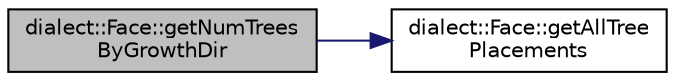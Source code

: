 digraph "dialect::Face::getNumTreesByGrowthDir"
{
  edge [fontname="Helvetica",fontsize="10",labelfontname="Helvetica",labelfontsize="10"];
  node [fontname="Helvetica",fontsize="10",shape=record];
  rankdir="LR";
  Node34 [label="dialect::Face::getNumTrees\lByGrowthDir",height=0.2,width=0.4,color="black", fillcolor="grey75", style="filled", fontcolor="black"];
  Node34 -> Node35 [color="midnightblue",fontsize="10",style="solid",fontname="Helvetica"];
  Node35 [label="dialect::Face::getAllTree\lPlacements",height=0.2,width=0.4,color="black", fillcolor="white", style="filled",URL="$classdialect_1_1Face.html#a29e6f51f78e9495d1c40ff0538d0d62d",tooltip="Get all TreePlacements that have been added to this Face. "];
}
